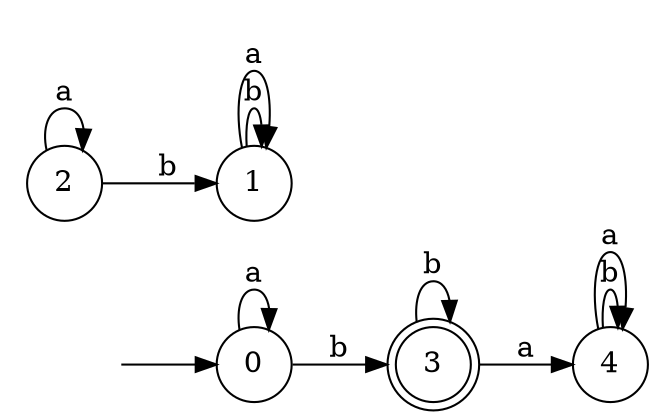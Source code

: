 digraph {
  rankdir=LR;
  0 [label="0", shape = circle];
  0 -> 3 [label="b"];
  0 -> 0 [label="a"];
  1 [label="1", shape = circle];
  1 -> 1 [label="b"];
  1 -> 1 [label="a"];
  2 [label="2", shape = circle];
  2 -> 1 [label="b"];
  2 -> 2 [label="a"];
  3 [label="3", shape = doublecircle];
  3 -> 3 [label="b"];
  3 -> 4 [label="a"];
  4 [label="4", shape = circle];
  4 -> 4 [label="b"];
  4 -> 4 [label="a"];
  5 [label="", shape = plaintext];
  5 -> 0 [label=""];
}
